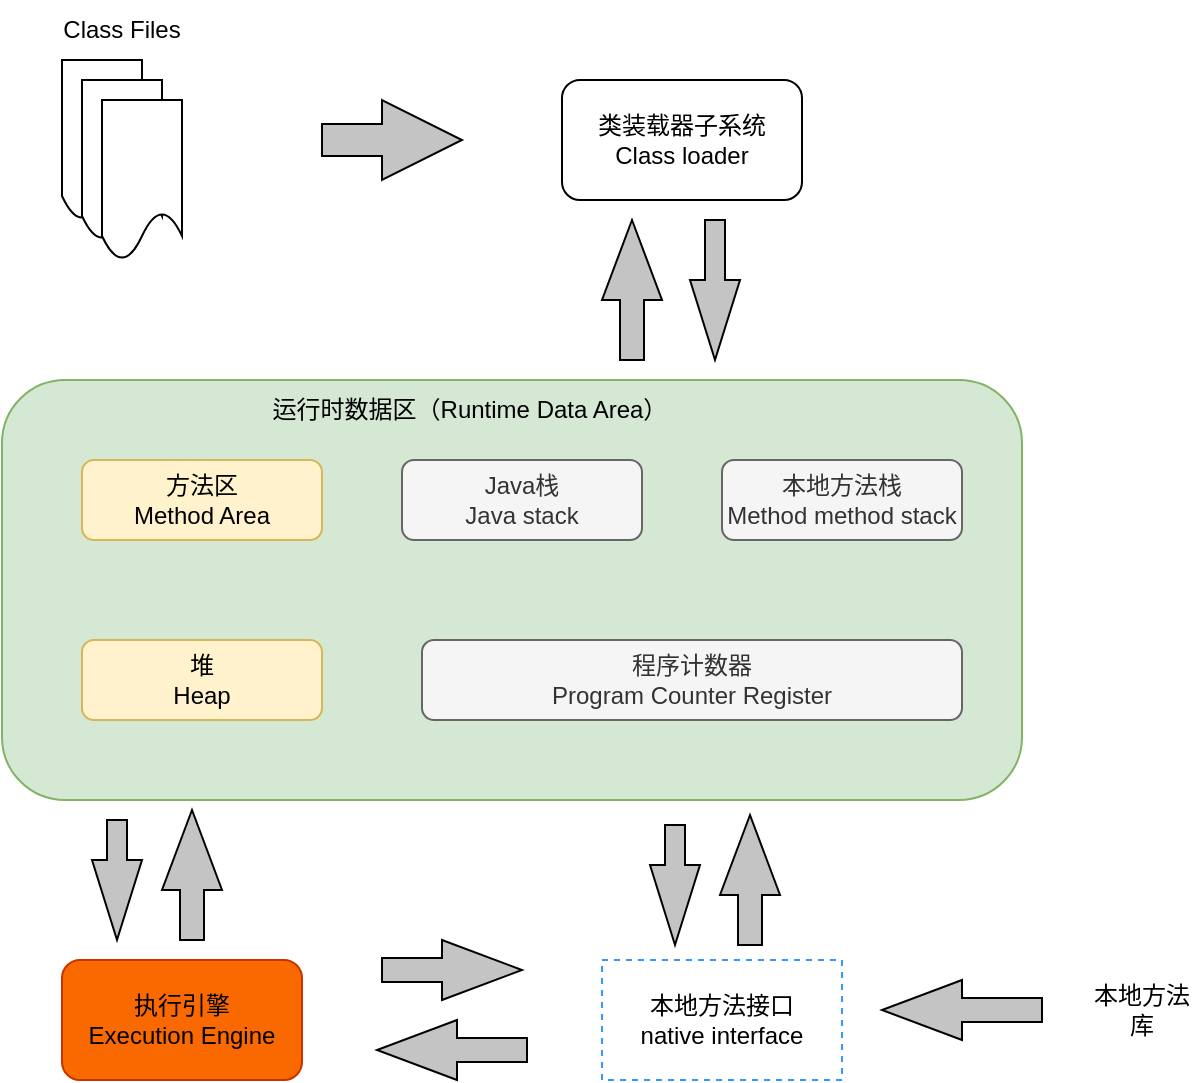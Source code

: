 <mxfile version="17.4.0" type="github">
  <diagram id="gwEhnFa8dWLLBQNOhSB2" name="第 1 页">
    <mxGraphModel dx="1038" dy="523" grid="1" gridSize="10" guides="1" tooltips="1" connect="1" arrows="1" fold="1" page="1" pageScale="1" pageWidth="827" pageHeight="1169" math="0" shadow="0">
      <root>
        <mxCell id="0" />
        <mxCell id="1" parent="0" />
        <mxCell id="yK6WFB88kSTGLFkuMHSd-1" value="" style="shape=document;whiteSpace=wrap;html=1;boundedLbl=1;" vertex="1" parent="1">
          <mxGeometry x="100" y="60" width="40" height="80" as="geometry" />
        </mxCell>
        <mxCell id="yK6WFB88kSTGLFkuMHSd-5" value="" style="shape=document;whiteSpace=wrap;html=1;boundedLbl=1;" vertex="1" parent="1">
          <mxGeometry x="110" y="70" width="40" height="80" as="geometry" />
        </mxCell>
        <mxCell id="yK6WFB88kSTGLFkuMHSd-6" value="" style="shape=document;whiteSpace=wrap;html=1;boundedLbl=1;" vertex="1" parent="1">
          <mxGeometry x="120" y="80" width="40" height="80" as="geometry" />
        </mxCell>
        <mxCell id="yK6WFB88kSTGLFkuMHSd-7" value="Class Files" style="text;html=1;strokeColor=none;fillColor=none;align=center;verticalAlign=middle;whiteSpace=wrap;rounded=0;" vertex="1" parent="1">
          <mxGeometry x="90" y="30" width="80" height="30" as="geometry" />
        </mxCell>
        <mxCell id="yK6WFB88kSTGLFkuMHSd-8" value="类装载器子系统&lt;br&gt;Class loader" style="rounded=1;whiteSpace=wrap;html=1;" vertex="1" parent="1">
          <mxGeometry x="350" y="70" width="120" height="60" as="geometry" />
        </mxCell>
        <mxCell id="yK6WFB88kSTGLFkuMHSd-9" value="" style="rounded=1;whiteSpace=wrap;html=1;fillColor=#d5e8d4;strokeColor=#82b366;" vertex="1" parent="1">
          <mxGeometry x="70" y="220" width="510" height="210" as="geometry" />
        </mxCell>
        <mxCell id="yK6WFB88kSTGLFkuMHSd-10" value="方法区&lt;br&gt;Method Area" style="rounded=1;whiteSpace=wrap;html=1;fillColor=#fff2cc;strokeColor=#d6b656;" vertex="1" parent="1">
          <mxGeometry x="110" y="260" width="120" height="40" as="geometry" />
        </mxCell>
        <mxCell id="yK6WFB88kSTGLFkuMHSd-11" value="堆&lt;br&gt;Heap" style="rounded=1;whiteSpace=wrap;html=1;fillColor=#fff2cc;strokeColor=#d6b656;" vertex="1" parent="1">
          <mxGeometry x="110" y="350" width="120" height="40" as="geometry" />
        </mxCell>
        <mxCell id="yK6WFB88kSTGLFkuMHSd-12" value="Java栈&lt;br&gt;Java stack" style="rounded=1;whiteSpace=wrap;html=1;fillColor=#f5f5f5;fontColor=#333333;strokeColor=#666666;" vertex="1" parent="1">
          <mxGeometry x="270" y="260" width="120" height="40" as="geometry" />
        </mxCell>
        <mxCell id="yK6WFB88kSTGLFkuMHSd-13" value="本地方法栈&lt;br&gt;Method method stack" style="rounded=1;whiteSpace=wrap;html=1;fillColor=#f5f5f5;fontColor=#333333;strokeColor=#666666;" vertex="1" parent="1">
          <mxGeometry x="430" y="260" width="120" height="40" as="geometry" />
        </mxCell>
        <mxCell id="yK6WFB88kSTGLFkuMHSd-14" value="程序计数器&lt;br&gt;Program Counter Register" style="rounded=1;whiteSpace=wrap;html=1;fillColor=#f5f5f5;fontColor=#333333;strokeColor=#666666;" vertex="1" parent="1">
          <mxGeometry x="280" y="350" width="270" height="40" as="geometry" />
        </mxCell>
        <mxCell id="yK6WFB88kSTGLFkuMHSd-16" value="" style="html=1;shadow=0;dashed=0;align=center;verticalAlign=middle;shape=mxgraph.arrows2.arrow;dy=0.6;dx=40;notch=0;fillColor=#C4C4C4;" vertex="1" parent="1">
          <mxGeometry x="230" y="80" width="70" height="40" as="geometry" />
        </mxCell>
        <mxCell id="yK6WFB88kSTGLFkuMHSd-17" value="" style="html=1;shadow=0;dashed=0;align=center;verticalAlign=middle;shape=mxgraph.arrows2.arrow;dy=0.6;dx=40;direction=north;notch=0;fillColor=#C4C4C4;" vertex="1" parent="1">
          <mxGeometry x="370" y="140" width="30" height="70" as="geometry" />
        </mxCell>
        <mxCell id="yK6WFB88kSTGLFkuMHSd-18" value="" style="html=1;shadow=0;dashed=0;align=center;verticalAlign=middle;shape=mxgraph.arrows2.arrow;dy=0.6;dx=40;direction=south;notch=0;fillColor=#C4C4C4;" vertex="1" parent="1">
          <mxGeometry x="414" y="140" width="25" height="70" as="geometry" />
        </mxCell>
        <mxCell id="yK6WFB88kSTGLFkuMHSd-19" value="执行引擎&lt;br&gt;Execution Engine" style="rounded=1;whiteSpace=wrap;html=1;fillColor=#fa6800;fontColor=#000000;strokeColor=#C73500;" vertex="1" parent="1">
          <mxGeometry x="100" y="510" width="120" height="60" as="geometry" />
        </mxCell>
        <mxCell id="yK6WFB88kSTGLFkuMHSd-20" value="本地方法接口&lt;br&gt;native interface" style="rounded=0;whiteSpace=wrap;html=1;dashed=1;strokeColor=#3399FF;" vertex="1" parent="1">
          <mxGeometry x="370" y="510" width="120" height="60" as="geometry" />
        </mxCell>
        <mxCell id="yK6WFB88kSTGLFkuMHSd-21" value="" style="html=1;shadow=0;dashed=0;align=center;verticalAlign=middle;shape=mxgraph.arrows2.arrow;dy=0.6;dx=40;direction=north;notch=0;strokeColor=#000000;fillColor=#C4C4C4;" vertex="1" parent="1">
          <mxGeometry x="150" y="435" width="30" height="65" as="geometry" />
        </mxCell>
        <mxCell id="yK6WFB88kSTGLFkuMHSd-22" value="" style="html=1;shadow=0;dashed=0;align=center;verticalAlign=middle;shape=mxgraph.arrows2.arrow;dy=0.6;dx=40;direction=south;notch=0;strokeColor=#000000;fillColor=#C4C4C4;" vertex="1" parent="1">
          <mxGeometry x="115" y="440" width="25" height="60" as="geometry" />
        </mxCell>
        <mxCell id="yK6WFB88kSTGLFkuMHSd-23" value="" style="html=1;shadow=0;dashed=0;align=center;verticalAlign=middle;shape=mxgraph.arrows2.arrow;dy=0.6;dx=40;flipH=1;notch=0;strokeColor=#000000;fillColor=#C4C4C4;" vertex="1" parent="1">
          <mxGeometry x="257.5" y="540" width="75" height="30" as="geometry" />
        </mxCell>
        <mxCell id="yK6WFB88kSTGLFkuMHSd-24" value="" style="html=1;shadow=0;dashed=0;align=center;verticalAlign=middle;shape=mxgraph.arrows2.arrow;dy=0.6;dx=40;notch=0;strokeColor=#000000;fillColor=#C4C4C4;" vertex="1" parent="1">
          <mxGeometry x="260" y="500" width="70" height="30" as="geometry" />
        </mxCell>
        <mxCell id="yK6WFB88kSTGLFkuMHSd-25" value="" style="html=1;shadow=0;dashed=0;align=center;verticalAlign=middle;shape=mxgraph.arrows2.arrow;dy=0.6;dx=40;direction=north;notch=0;strokeColor=#000000;fillColor=#C4C4C4;" vertex="1" parent="1">
          <mxGeometry x="429" y="437.5" width="30" height="65" as="geometry" />
        </mxCell>
        <mxCell id="yK6WFB88kSTGLFkuMHSd-26" value="" style="html=1;shadow=0;dashed=0;align=center;verticalAlign=middle;shape=mxgraph.arrows2.arrow;dy=0.6;dx=40;direction=south;notch=0;strokeColor=#000000;fillColor=#C4C4C4;" vertex="1" parent="1">
          <mxGeometry x="394" y="442.5" width="25" height="60" as="geometry" />
        </mxCell>
        <mxCell id="yK6WFB88kSTGLFkuMHSd-27" value="" style="html=1;shadow=0;dashed=0;align=center;verticalAlign=middle;shape=mxgraph.arrows2.arrow;dy=0.6;dx=40;flipH=1;notch=0;strokeColor=#000000;fillColor=#C4C4C4;" vertex="1" parent="1">
          <mxGeometry x="510" y="520" width="80" height="30" as="geometry" />
        </mxCell>
        <mxCell id="yK6WFB88kSTGLFkuMHSd-28" value="本地方法库&lt;br&gt;" style="text;html=1;strokeColor=none;fillColor=none;align=center;verticalAlign=middle;whiteSpace=wrap;rounded=0;dashed=1;" vertex="1" parent="1">
          <mxGeometry x="610" y="520" width="60" height="30" as="geometry" />
        </mxCell>
        <mxCell id="yK6WFB88kSTGLFkuMHSd-29" value="运行时数据区（Runtime Data Area）" style="text;html=1;strokeColor=none;fillColor=none;align=center;verticalAlign=middle;whiteSpace=wrap;rounded=0;dashed=1;" vertex="1" parent="1">
          <mxGeometry x="189" y="220" width="230" height="30" as="geometry" />
        </mxCell>
      </root>
    </mxGraphModel>
  </diagram>
</mxfile>

